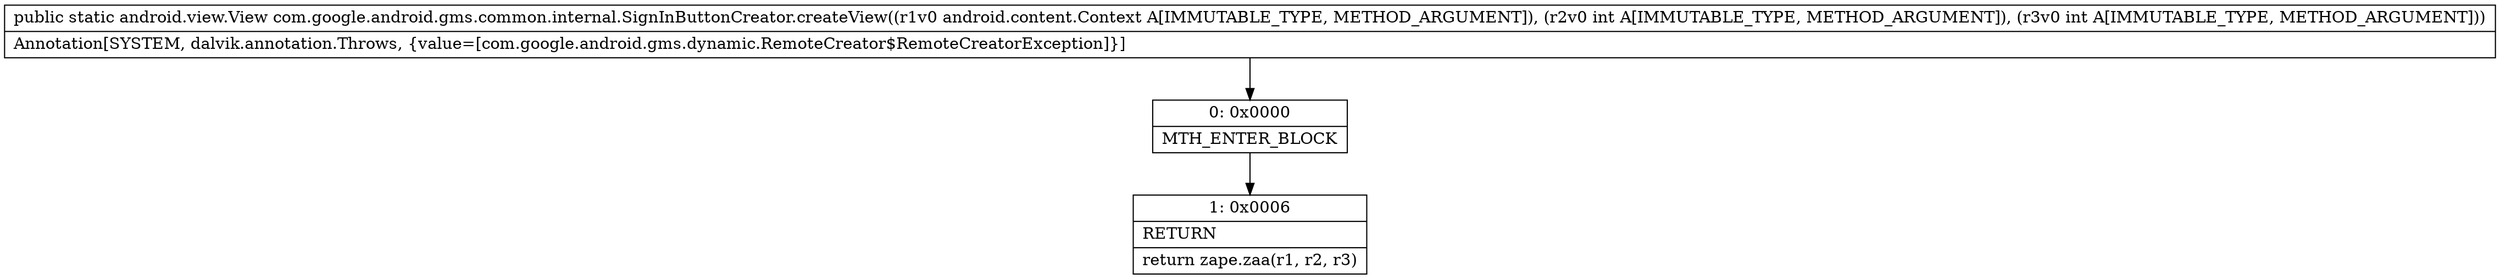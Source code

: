 digraph "CFG forcom.google.android.gms.common.internal.SignInButtonCreator.createView(Landroid\/content\/Context;II)Landroid\/view\/View;" {
Node_0 [shape=record,label="{0\:\ 0x0000|MTH_ENTER_BLOCK\l}"];
Node_1 [shape=record,label="{1\:\ 0x0006|RETURN\l|return zape.zaa(r1, r2, r3)\l}"];
MethodNode[shape=record,label="{public static android.view.View com.google.android.gms.common.internal.SignInButtonCreator.createView((r1v0 android.content.Context A[IMMUTABLE_TYPE, METHOD_ARGUMENT]), (r2v0 int A[IMMUTABLE_TYPE, METHOD_ARGUMENT]), (r3v0 int A[IMMUTABLE_TYPE, METHOD_ARGUMENT]))  | Annotation[SYSTEM, dalvik.annotation.Throws, \{value=[com.google.android.gms.dynamic.RemoteCreator$RemoteCreatorException]\}]\l}"];
MethodNode -> Node_0;
Node_0 -> Node_1;
}

